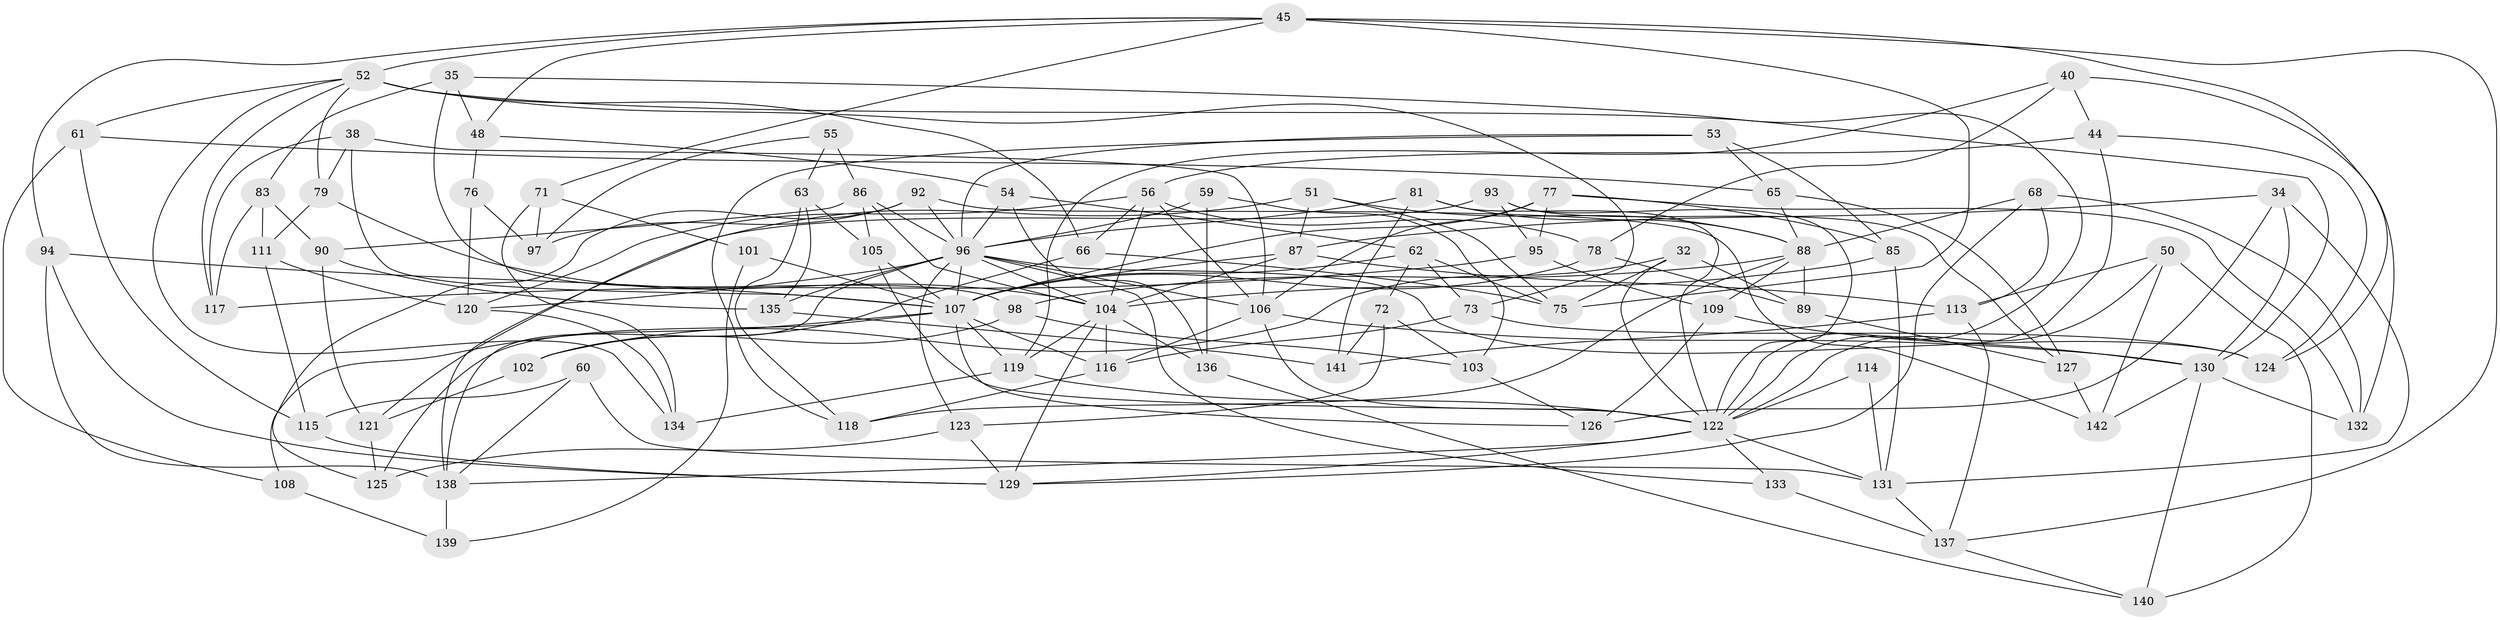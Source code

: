 // original degree distribution, {4: 1.0}
// Generated by graph-tools (version 1.1) at 2025/01/03/04/25 22:01:20]
// undirected, 85 vertices, 201 edges
graph export_dot {
graph [start="1"]
  node [color=gray90,style=filled];
  32;
  34;
  35;
  38;
  40;
  44;
  45 [super="+17+29"];
  48;
  50;
  51;
  52 [super="+19"];
  53;
  54;
  55;
  56 [super="+9+36"];
  59;
  60;
  61;
  62 [super="+23"];
  63;
  65;
  66;
  68;
  71;
  72;
  73;
  75 [super="+69"];
  76;
  77 [super="+64"];
  78;
  79;
  81;
  83;
  85;
  86 [super="+42"];
  87 [super="+58"];
  88 [super="+26"];
  89;
  90;
  92;
  93;
  94;
  95;
  96 [super="+16+21+70+41"];
  97;
  98;
  101;
  102;
  103;
  104 [super="+25+74+99"];
  105;
  106 [super="+30+37"];
  107 [super="+84"];
  108;
  109;
  111;
  113 [super="+8"];
  114;
  115;
  116 [super="+67"];
  117;
  118;
  119 [super="+110"];
  120 [super="+4"];
  121;
  122 [super="+112+43"];
  123;
  124;
  125;
  126;
  127;
  129 [super="+28"];
  130 [super="+20+31"];
  131 [super="+80+100"];
  132;
  133;
  134;
  135 [super="+82"];
  136;
  137 [super="+18+128"];
  138 [super="+46+47"];
  139 [super="+11"];
  140;
  141;
  142;
  32 -- 89;
  32 -- 102;
  32 -- 75;
  32 -- 122;
  34 -- 87;
  34 -- 126;
  34 -- 131;
  34 -- 130;
  35 -- 98;
  35 -- 83;
  35 -- 48;
  35 -- 122;
  38 -- 79;
  38 -- 117;
  38 -- 107;
  38 -- 106;
  40 -- 132;
  40 -- 119;
  40 -- 78;
  40 -- 44;
  44 -- 124;
  44 -- 56;
  44 -- 122;
  45 -- 71;
  45 -- 124;
  45 -- 137 [weight=2];
  45 -- 52;
  45 -- 48;
  45 -- 94;
  45 -- 75;
  48 -- 54;
  48 -- 76;
  50 -- 140;
  50 -- 142;
  50 -- 113;
  50 -- 122;
  51 -- 138;
  51 -- 75;
  51 -- 88;
  51 -- 87;
  52 -- 66;
  52 -- 134;
  52 -- 117;
  52 -- 73;
  52 -- 61;
  52 -- 79;
  52 -- 130;
  53 -- 65;
  53 -- 85;
  53 -- 118;
  53 -- 96;
  54 -- 136;
  54 -- 96;
  54 -- 62;
  55 -- 97;
  55 -- 86 [weight=2];
  55 -- 63;
  56 -- 66;
  56 -- 120;
  56 -- 78;
  56 -- 106;
  56 -- 104 [weight=3];
  59 -- 136;
  59 -- 103;
  59 -- 96 [weight=2];
  60 -- 115;
  60 -- 131 [weight=2];
  60 -- 138;
  61 -- 108;
  61 -- 65;
  61 -- 115;
  62 -- 73;
  62 -- 72;
  62 -- 75 [weight=2];
  62 -- 107;
  63 -- 118;
  63 -- 135;
  63 -- 105;
  65 -- 127;
  65 -- 88;
  66 -- 102;
  66 -- 75;
  68 -- 88;
  68 -- 132;
  68 -- 113;
  68 -- 129;
  71 -- 97;
  71 -- 134;
  71 -- 101;
  72 -- 103;
  72 -- 123;
  72 -- 141;
  73 -- 124;
  73 -- 116;
  76 -- 97;
  76 -- 120 [weight=2];
  77 -- 132;
  77 -- 107 [weight=2];
  77 -- 85;
  77 -- 95;
  77 -- 106;
  78 -- 89;
  78 -- 107;
  79 -- 111;
  79 -- 104;
  81 -- 96;
  81 -- 141;
  81 -- 122;
  81 -- 88;
  83 -- 117;
  83 -- 90;
  83 -- 111;
  85 -- 131;
  85 -- 104;
  86 -- 90;
  86 -- 105;
  86 -- 96;
  86 -- 104;
  87 -- 107 [weight=2];
  87 -- 104 [weight=2];
  87 -- 113 [weight=2];
  88 -- 118;
  88 -- 98;
  88 -- 89;
  88 -- 109;
  89 -- 127;
  90 -- 121;
  90 -- 135;
  92 -- 142;
  92 -- 125;
  92 -- 97;
  92 -- 96;
  93 -- 95;
  93 -- 121;
  93 -- 127;
  93 -- 122;
  94 -- 138;
  94 -- 107;
  94 -- 129;
  95 -- 117;
  95 -- 109;
  96 -- 104;
  96 -- 138 [weight=2];
  96 -- 135 [weight=3];
  96 -- 123;
  96 -- 124;
  96 -- 133;
  96 -- 120;
  96 -- 107 [weight=2];
  96 -- 106;
  98 -- 102;
  98 -- 103;
  101 -- 139 [weight=2];
  101 -- 107;
  102 -- 121;
  103 -- 126;
  104 -- 116 [weight=2];
  104 -- 129;
  104 -- 136;
  104 -- 119;
  105 -- 122;
  105 -- 107;
  106 -- 122;
  106 -- 130 [weight=2];
  106 -- 116;
  107 -- 108;
  107 -- 116;
  107 -- 119 [weight=2];
  107 -- 126;
  107 -- 125;
  108 -- 139 [weight=2];
  109 -- 130;
  109 -- 126;
  111 -- 115;
  111 -- 120;
  113 -- 141;
  113 -- 137;
  114 -- 131 [weight=3];
  114 -- 122;
  115 -- 129;
  116 -- 118;
  119 -- 134;
  119 -- 122;
  120 -- 134;
  121 -- 125;
  122 -- 131;
  122 -- 133;
  122 -- 138;
  122 -- 129;
  123 -- 125;
  123 -- 129;
  127 -- 142;
  130 -- 140;
  130 -- 142;
  130 -- 132;
  131 -- 137 [weight=2];
  133 -- 137 [weight=2];
  135 -- 141;
  136 -- 140;
  137 -- 140;
  138 -- 139 [weight=2];
}
